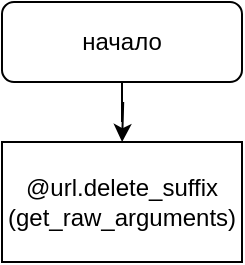 <mxfile version="17.5.0" type="device"><diagram id="W2DxNH4Pr-o4Aj7_7x1f" name="Page-1"><mxGraphModel dx="501" dy="933" grid="1" gridSize="10" guides="1" tooltips="1" connect="1" arrows="1" fold="1" page="1" pageScale="1" pageWidth="827" pageHeight="1169" math="0" shadow="0"><root><mxCell id="0"/><mxCell id="1" parent="0"/><mxCell id="XJELnZPHtecI_FtRcP0L-7" value="" style="edgeStyle=orthogonalEdgeStyle;rounded=0;orthogonalLoop=1;jettySize=auto;html=1;" edge="1" parent="1" source="XJELnZPHtecI_FtRcP0L-1"><mxGeometry relative="1" as="geometry"><mxPoint x="414.059" y="110.039" as="targetPoint"/></mxGeometry></mxCell><mxCell id="XJELnZPHtecI_FtRcP0L-1" value="начало" style="rounded=1;whiteSpace=wrap;html=1;" vertex="1" parent="1"><mxGeometry x="354" y="40" width="120" height="40" as="geometry"/></mxCell><mxCell id="XJELnZPHtecI_FtRcP0L-25" value="&lt;div&gt;@url.delete_suffix&lt;/div&gt;&lt;div&gt;(get_raw_arguments)&lt;br&gt;&lt;/div&gt;" style="rounded=0;whiteSpace=wrap;html=1;" vertex="1" parent="1"><mxGeometry x="354" y="110" width="120" height="60" as="geometry"/></mxCell></root></mxGraphModel></diagram></mxfile>